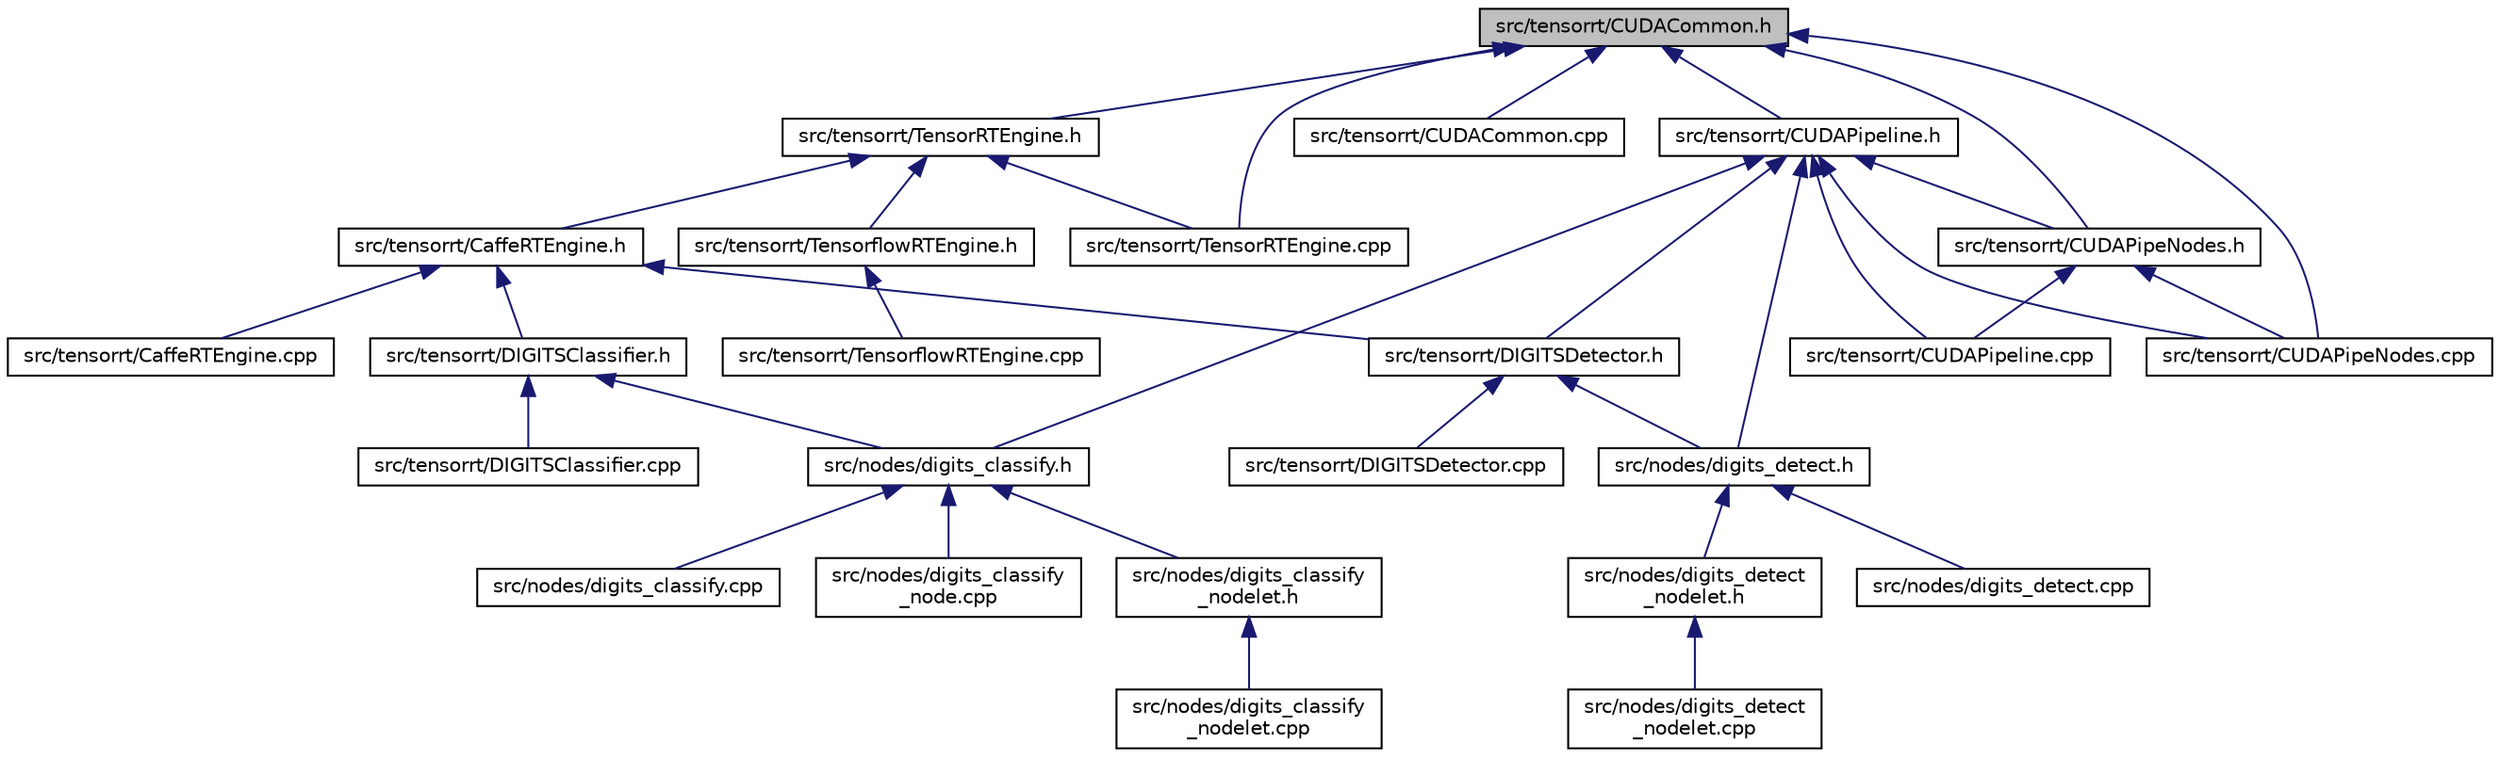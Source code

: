 digraph "src/tensorrt/CUDACommon.h"
{
  edge [fontname="Helvetica",fontsize="10",labelfontname="Helvetica",labelfontsize="10"];
  node [fontname="Helvetica",fontsize="10",shape=record];
  Node8 [label="src/tensorrt/CUDACommon.h",height=0.2,width=0.4,color="black", fillcolor="grey75", style="filled", fontcolor="black"];
  Node8 -> Node9 [dir="back",color="midnightblue",fontsize="10",style="solid",fontname="Helvetica"];
  Node9 [label="src/tensorrt/TensorRTEngine.h",height=0.2,width=0.4,color="black", fillcolor="white", style="filled",URL="$_tensor_r_t_engine_8h.html",tooltip="Abstract class which loads and manages a TensorRT graph. "];
  Node9 -> Node10 [dir="back",color="midnightblue",fontsize="10",style="solid",fontname="Helvetica"];
  Node10 [label="src/tensorrt/CaffeRTEngine.h",height=0.2,width=0.4,color="black", fillcolor="white", style="filled",URL="$_caffe_r_t_engine_8h.html",tooltip="Loads and manages a Caffe graph with TensorRT. "];
  Node10 -> Node11 [dir="back",color="midnightblue",fontsize="10",style="solid",fontname="Helvetica"];
  Node11 [label="src/tensorrt/CaffeRTEngine.cpp",height=0.2,width=0.4,color="black", fillcolor="white", style="filled",URL="$_caffe_r_t_engine_8cpp.html",tooltip="Loads and manages a Caffe graph with TensorRT. "];
  Node10 -> Node12 [dir="back",color="midnightblue",fontsize="10",style="solid",fontname="Helvetica"];
  Node12 [label="src/tensorrt/DIGITSClassifier.h",height=0.2,width=0.4,color="black", fillcolor="white", style="filled",URL="$_d_i_g_i_t_s_classifier_8h.html",tooltip="Loads and manages a DIGITS ImageNet graph with TensorRT. "];
  Node12 -> Node13 [dir="back",color="midnightblue",fontsize="10",style="solid",fontname="Helvetica"];
  Node13 [label="src/nodes/digits_classify.h",height=0.2,width=0.4,color="black", fillcolor="white", style="filled",URL="$digits__classify_8h.html",tooltip="nVidia DIGITS Classification ROS Node "];
  Node13 -> Node14 [dir="back",color="midnightblue",fontsize="10",style="solid",fontname="Helvetica"];
  Node14 [label="src/nodes/digits_classify.cpp",height=0.2,width=0.4,color="black", fillcolor="white", style="filled",URL="$digits__classify_8cpp.html",tooltip="nVidia DIGITS Classification ROS Node "];
  Node13 -> Node15 [dir="back",color="midnightblue",fontsize="10",style="solid",fontname="Helvetica"];
  Node15 [label="src/nodes/digits_classify\l_node.cpp",height=0.2,width=0.4,color="black", fillcolor="white", style="filled",URL="$digits__classify__node_8cpp.html",tooltip="nVidia DIGITS Classification ROS Node "];
  Node13 -> Node16 [dir="back",color="midnightblue",fontsize="10",style="solid",fontname="Helvetica"];
  Node16 [label="src/nodes/digits_classify\l_nodelet.h",height=0.2,width=0.4,color="black", fillcolor="white", style="filled",URL="$digits__classify__nodelet_8h.html",tooltip="nVidia DIGITS Classification ROS Nodelet "];
  Node16 -> Node17 [dir="back",color="midnightblue",fontsize="10",style="solid",fontname="Helvetica"];
  Node17 [label="src/nodes/digits_classify\l_nodelet.cpp",height=0.2,width=0.4,color="black", fillcolor="white", style="filled",URL="$digits__classify__nodelet_8cpp.html",tooltip="nVidia DIGITS Classification ROS Nodelet "];
  Node12 -> Node18 [dir="back",color="midnightblue",fontsize="10",style="solid",fontname="Helvetica"];
  Node18 [label="src/tensorrt/DIGITSClassifier.cpp",height=0.2,width=0.4,color="black", fillcolor="white", style="filled",URL="$_d_i_g_i_t_s_classifier_8cpp.html",tooltip="Loads and manages a DIGITS ImageNet graph with TensorRT. "];
  Node10 -> Node19 [dir="back",color="midnightblue",fontsize="10",style="solid",fontname="Helvetica"];
  Node19 [label="src/tensorrt/DIGITSDetector.h",height=0.2,width=0.4,color="black", fillcolor="white", style="filled",URL="$_d_i_g_i_t_s_detector_8h.html",tooltip="Loads and manages a DIGITS DetectNet graph with TensorRT. "];
  Node19 -> Node20 [dir="back",color="midnightblue",fontsize="10",style="solid",fontname="Helvetica"];
  Node20 [label="src/nodes/digits_detect.h",height=0.2,width=0.4,color="black", fillcolor="white", style="filled",URL="$digits__detect_8h.html",tooltip="nVidia DIGITS Detection ROS Driver "];
  Node20 -> Node21 [dir="back",color="midnightblue",fontsize="10",style="solid",fontname="Helvetica"];
  Node21 [label="src/nodes/digits_detect.cpp",height=0.2,width=0.4,color="black", fillcolor="white", style="filled",URL="$digits__detect_8cpp.html",tooltip="nVidia DIGITS Detection ROS Driver "];
  Node20 -> Node22 [dir="back",color="midnightblue",fontsize="10",style="solid",fontname="Helvetica"];
  Node22 [label="src/nodes/digits_detect\l_nodelet.h",height=0.2,width=0.4,color="black", fillcolor="white", style="filled",URL="$digits__detect__nodelet_8h.html",tooltip="nVidia DIGITS Detection ROS Nodelet "];
  Node22 -> Node23 [dir="back",color="midnightblue",fontsize="10",style="solid",fontname="Helvetica"];
  Node23 [label="src/nodes/digits_detect\l_nodelet.cpp",height=0.2,width=0.4,color="black", fillcolor="white", style="filled",URL="$digits__detect__nodelet_8cpp.html",tooltip="nVidia DIGITS Detection ROS Nodelet "];
  Node19 -> Node24 [dir="back",color="midnightblue",fontsize="10",style="solid",fontname="Helvetica"];
  Node24 [label="src/tensorrt/DIGITSDetector.cpp",height=0.2,width=0.4,color="black", fillcolor="white", style="filled",URL="$_d_i_g_i_t_s_detector_8cpp.html",tooltip="Loads and manages a DIGITS DetectNet graph with TensorRT. "];
  Node9 -> Node25 [dir="back",color="midnightblue",fontsize="10",style="solid",fontname="Helvetica"];
  Node25 [label="src/tensorrt/TensorflowRTEngine.h",height=0.2,width=0.4,color="black", fillcolor="white", style="filled",URL="$_tensorflow_r_t_engine_8h.html",tooltip="Loads and manages a Tensorflow graph with TensorRT. "];
  Node25 -> Node26 [dir="back",color="midnightblue",fontsize="10",style="solid",fontname="Helvetica"];
  Node26 [label="src/tensorrt/TensorflowRTEngine.cpp",height=0.2,width=0.4,color="black", fillcolor="white", style="filled",URL="$_tensorflow_r_t_engine_8cpp.html",tooltip="Loads and manages a Tensorflow graph with TensorRT. "];
  Node9 -> Node27 [dir="back",color="midnightblue",fontsize="10",style="solid",fontname="Helvetica"];
  Node27 [label="src/tensorrt/TensorRTEngine.cpp",height=0.2,width=0.4,color="black", fillcolor="white", style="filled",URL="$_tensor_r_t_engine_8cpp.html",tooltip="Abstract class which loads and manages a TensorRT graph. "];
  Node8 -> Node28 [dir="back",color="midnightblue",fontsize="10",style="solid",fontname="Helvetica"];
  Node28 [label="src/tensorrt/CUDACommon.cpp",height=0.2,width=0.4,color="black", fillcolor="white", style="filled",URL="$_c_u_d_a_common_8cpp.html",tooltip="Wrappers for common CUDA functions. "];
  Node8 -> Node29 [dir="back",color="midnightblue",fontsize="10",style="solid",fontname="Helvetica"];
  Node29 [label="src/tensorrt/CUDAPipeline.h",height=0.2,width=0.4,color="black", fillcolor="white", style="filled",URL="$_c_u_d_a_pipeline_8h.html",tooltip="Abstract class representing a CUDA input / output processing pipeline. "];
  Node29 -> Node13 [dir="back",color="midnightblue",fontsize="10",style="solid",fontname="Helvetica"];
  Node29 -> Node20 [dir="back",color="midnightblue",fontsize="10",style="solid",fontname="Helvetica"];
  Node29 -> Node30 [dir="back",color="midnightblue",fontsize="10",style="solid",fontname="Helvetica"];
  Node30 [label="src/tensorrt/CUDAPipeline.cpp",height=0.2,width=0.4,color="black", fillcolor="white", style="filled",URL="$_c_u_d_a_pipeline_8cpp.html",tooltip="Abstract class representing a CUDA input / output processing pipeline. "];
  Node29 -> Node31 [dir="back",color="midnightblue",fontsize="10",style="solid",fontname="Helvetica"];
  Node31 [label="src/tensorrt/CUDAPipeNodes.h",height=0.2,width=0.4,color="black", fillcolor="white", style="filled",URL="$_c_u_d_a_pipe_nodes_8h.html",tooltip="Nodes for a CUDAPipeline. "];
  Node31 -> Node30 [dir="back",color="midnightblue",fontsize="10",style="solid",fontname="Helvetica"];
  Node31 -> Node32 [dir="back",color="midnightblue",fontsize="10",style="solid",fontname="Helvetica"];
  Node32 [label="src/tensorrt/CUDAPipeNodes.cpp",height=0.2,width=0.4,color="black", fillcolor="white", style="filled",URL="$_c_u_d_a_pipe_nodes_8cpp.html",tooltip="Nodes for a CUDAPipeline. "];
  Node29 -> Node32 [dir="back",color="midnightblue",fontsize="10",style="solid",fontname="Helvetica"];
  Node29 -> Node19 [dir="back",color="midnightblue",fontsize="10",style="solid",fontname="Helvetica"];
  Node8 -> Node31 [dir="back",color="midnightblue",fontsize="10",style="solid",fontname="Helvetica"];
  Node8 -> Node32 [dir="back",color="midnightblue",fontsize="10",style="solid",fontname="Helvetica"];
  Node8 -> Node27 [dir="back",color="midnightblue",fontsize="10",style="solid",fontname="Helvetica"];
}
